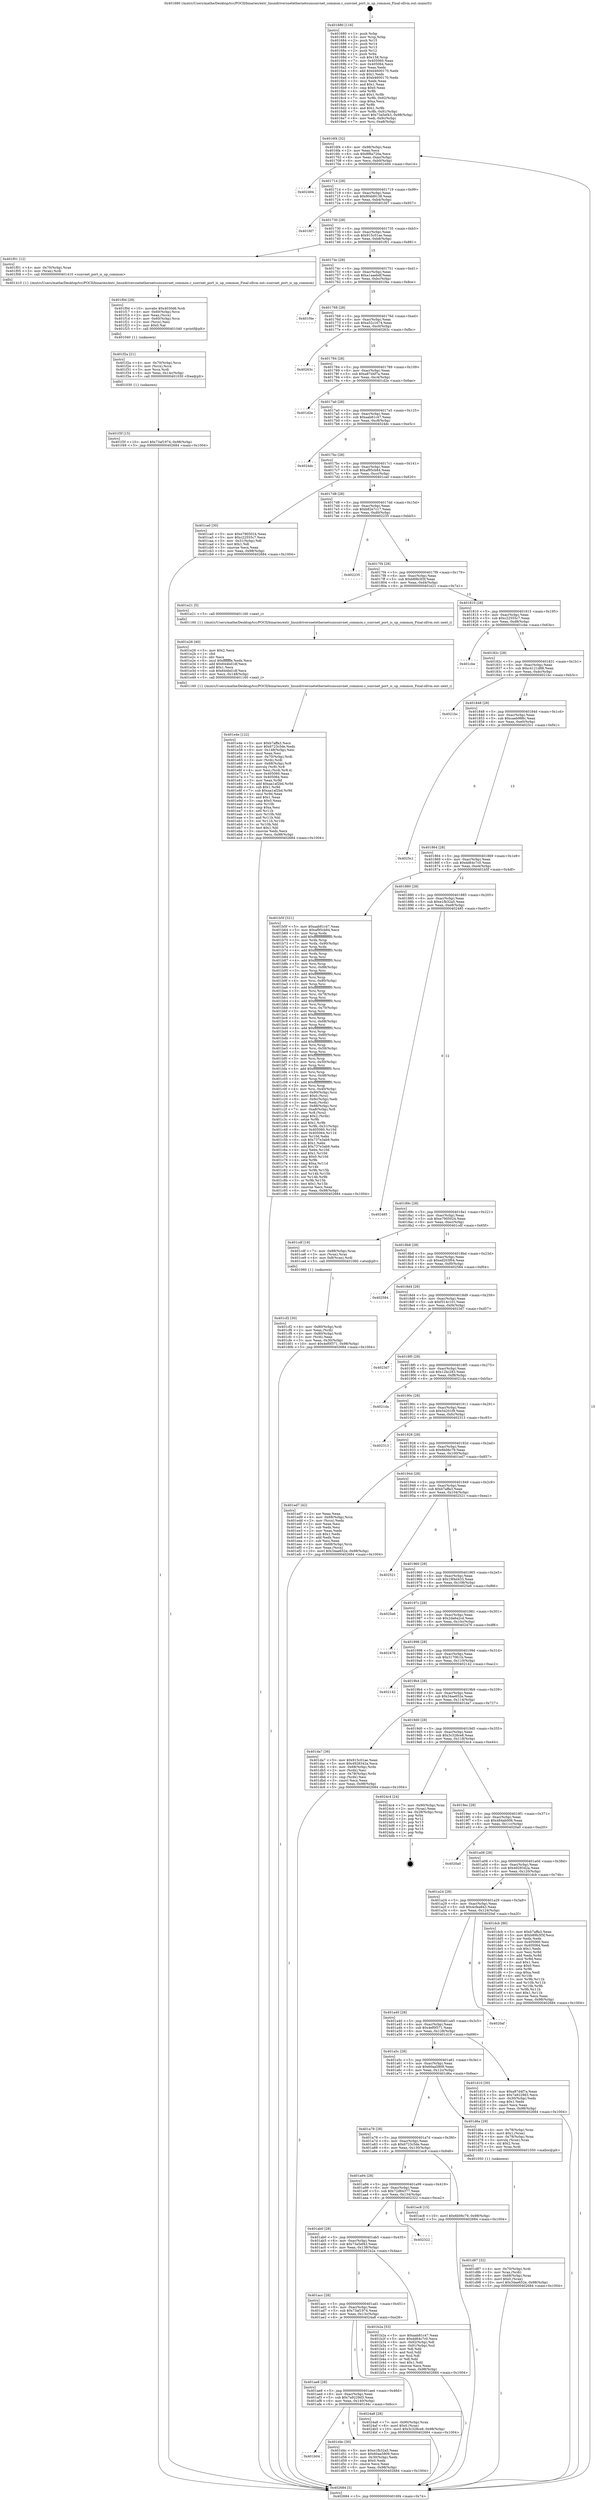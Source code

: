 digraph "0x401680" {
  label = "0x401680 (/mnt/c/Users/mathe/Desktop/tcc/POCII/binaries/extr_linuxdriversnetethernetsunsunvnet_common.c_sunvnet_port_is_up_common_Final-ollvm.out::main(0))"
  labelloc = "t"
  node[shape=record]

  Entry [label="",width=0.3,height=0.3,shape=circle,fillcolor=black,style=filled]
  "0x4016f4" [label="{
     0x4016f4 [32]\l
     | [instrs]\l
     &nbsp;&nbsp;0x4016f4 \<+6\>: mov -0x98(%rbp),%eax\l
     &nbsp;&nbsp;0x4016fa \<+2\>: mov %eax,%ecx\l
     &nbsp;&nbsp;0x4016fc \<+6\>: sub $0x8f6a720a,%ecx\l
     &nbsp;&nbsp;0x401702 \<+6\>: mov %eax,-0xac(%rbp)\l
     &nbsp;&nbsp;0x401708 \<+6\>: mov %ecx,-0xb0(%rbp)\l
     &nbsp;&nbsp;0x40170e \<+6\>: je 0000000000402494 \<main+0xe14\>\l
  }"]
  "0x402494" [label="{
     0x402494\l
  }", style=dashed]
  "0x401714" [label="{
     0x401714 [28]\l
     | [instrs]\l
     &nbsp;&nbsp;0x401714 \<+5\>: jmp 0000000000401719 \<main+0x99\>\l
     &nbsp;&nbsp;0x401719 \<+6\>: mov -0xac(%rbp),%eax\l
     &nbsp;&nbsp;0x40171f \<+5\>: sub $0x90dd9138,%eax\l
     &nbsp;&nbsp;0x401724 \<+6\>: mov %eax,-0xb4(%rbp)\l
     &nbsp;&nbsp;0x40172a \<+6\>: je 0000000000401fd7 \<main+0x957\>\l
  }"]
  Exit [label="",width=0.3,height=0.3,shape=circle,fillcolor=black,style=filled,peripheries=2]
  "0x401fd7" [label="{
     0x401fd7\l
  }", style=dashed]
  "0x401730" [label="{
     0x401730 [28]\l
     | [instrs]\l
     &nbsp;&nbsp;0x401730 \<+5\>: jmp 0000000000401735 \<main+0xb5\>\l
     &nbsp;&nbsp;0x401735 \<+6\>: mov -0xac(%rbp),%eax\l
     &nbsp;&nbsp;0x40173b \<+5\>: sub $0x915c01ae,%eax\l
     &nbsp;&nbsp;0x401740 \<+6\>: mov %eax,-0xb8(%rbp)\l
     &nbsp;&nbsp;0x401746 \<+6\>: je 0000000000401f01 \<main+0x881\>\l
  }"]
  "0x401f3f" [label="{
     0x401f3f [15]\l
     | [instrs]\l
     &nbsp;&nbsp;0x401f3f \<+10\>: movl $0x73af1974,-0x98(%rbp)\l
     &nbsp;&nbsp;0x401f49 \<+5\>: jmp 0000000000402684 \<main+0x1004\>\l
  }"]
  "0x401f01" [label="{
     0x401f01 [12]\l
     | [instrs]\l
     &nbsp;&nbsp;0x401f01 \<+4\>: mov -0x70(%rbp),%rax\l
     &nbsp;&nbsp;0x401f05 \<+3\>: mov (%rax),%rdi\l
     &nbsp;&nbsp;0x401f08 \<+5\>: call 0000000000401410 \<sunvnet_port_is_up_common\>\l
     | [calls]\l
     &nbsp;&nbsp;0x401410 \{1\} (/mnt/c/Users/mathe/Desktop/tcc/POCII/binaries/extr_linuxdriversnetethernetsunsunvnet_common.c_sunvnet_port_is_up_common_Final-ollvm.out::sunvnet_port_is_up_common)\l
  }"]
  "0x40174c" [label="{
     0x40174c [28]\l
     | [instrs]\l
     &nbsp;&nbsp;0x40174c \<+5\>: jmp 0000000000401751 \<main+0xd1\>\l
     &nbsp;&nbsp;0x401751 \<+6\>: mov -0xac(%rbp),%eax\l
     &nbsp;&nbsp;0x401757 \<+5\>: sub $0xa1aaebdf,%eax\l
     &nbsp;&nbsp;0x40175c \<+6\>: mov %eax,-0xbc(%rbp)\l
     &nbsp;&nbsp;0x401762 \<+6\>: je 0000000000401f4e \<main+0x8ce\>\l
  }"]
  "0x401f2a" [label="{
     0x401f2a [21]\l
     | [instrs]\l
     &nbsp;&nbsp;0x401f2a \<+4\>: mov -0x70(%rbp),%rcx\l
     &nbsp;&nbsp;0x401f2e \<+3\>: mov (%rcx),%rcx\l
     &nbsp;&nbsp;0x401f31 \<+3\>: mov %rcx,%rdi\l
     &nbsp;&nbsp;0x401f34 \<+6\>: mov %eax,-0x14c(%rbp)\l
     &nbsp;&nbsp;0x401f3a \<+5\>: call 0000000000401030 \<free@plt\>\l
     | [calls]\l
     &nbsp;&nbsp;0x401030 \{1\} (unknown)\l
  }"]
  "0x401f4e" [label="{
     0x401f4e\l
  }", style=dashed]
  "0x401768" [label="{
     0x401768 [28]\l
     | [instrs]\l
     &nbsp;&nbsp;0x401768 \<+5\>: jmp 000000000040176d \<main+0xed\>\l
     &nbsp;&nbsp;0x40176d \<+6\>: mov -0xac(%rbp),%eax\l
     &nbsp;&nbsp;0x401773 \<+5\>: sub $0xa52c1674,%eax\l
     &nbsp;&nbsp;0x401778 \<+6\>: mov %eax,-0xc0(%rbp)\l
     &nbsp;&nbsp;0x40177e \<+6\>: je 000000000040263c \<main+0xfbc\>\l
  }"]
  "0x401f0d" [label="{
     0x401f0d [29]\l
     | [instrs]\l
     &nbsp;&nbsp;0x401f0d \<+10\>: movabs $0x4030d6,%rdi\l
     &nbsp;&nbsp;0x401f17 \<+4\>: mov -0x60(%rbp),%rcx\l
     &nbsp;&nbsp;0x401f1b \<+2\>: mov %eax,(%rcx)\l
     &nbsp;&nbsp;0x401f1d \<+4\>: mov -0x60(%rbp),%rcx\l
     &nbsp;&nbsp;0x401f21 \<+2\>: mov (%rcx),%esi\l
     &nbsp;&nbsp;0x401f23 \<+2\>: mov $0x0,%al\l
     &nbsp;&nbsp;0x401f25 \<+5\>: call 0000000000401040 \<printf@plt\>\l
     | [calls]\l
     &nbsp;&nbsp;0x401040 \{1\} (unknown)\l
  }"]
  "0x40263c" [label="{
     0x40263c\l
  }", style=dashed]
  "0x401784" [label="{
     0x401784 [28]\l
     | [instrs]\l
     &nbsp;&nbsp;0x401784 \<+5\>: jmp 0000000000401789 \<main+0x109\>\l
     &nbsp;&nbsp;0x401789 \<+6\>: mov -0xac(%rbp),%eax\l
     &nbsp;&nbsp;0x40178f \<+5\>: sub $0xa87d4f7a,%eax\l
     &nbsp;&nbsp;0x401794 \<+6\>: mov %eax,-0xc4(%rbp)\l
     &nbsp;&nbsp;0x40179a \<+6\>: je 0000000000401d2e \<main+0x6ae\>\l
  }"]
  "0x401e4e" [label="{
     0x401e4e [122]\l
     | [instrs]\l
     &nbsp;&nbsp;0x401e4e \<+5\>: mov $0xb7affa3,%ecx\l
     &nbsp;&nbsp;0x401e53 \<+5\>: mov $0x6723c5de,%edx\l
     &nbsp;&nbsp;0x401e58 \<+6\>: mov -0x148(%rbp),%esi\l
     &nbsp;&nbsp;0x401e5e \<+3\>: imul %eax,%esi\l
     &nbsp;&nbsp;0x401e61 \<+4\>: mov -0x70(%rbp),%rdi\l
     &nbsp;&nbsp;0x401e65 \<+3\>: mov (%rdi),%rdi\l
     &nbsp;&nbsp;0x401e68 \<+4\>: mov -0x68(%rbp),%r8\l
     &nbsp;&nbsp;0x401e6c \<+3\>: movslq (%r8),%r8\l
     &nbsp;&nbsp;0x401e6f \<+4\>: mov %esi,(%rdi,%r8,4)\l
     &nbsp;&nbsp;0x401e73 \<+7\>: mov 0x405060,%eax\l
     &nbsp;&nbsp;0x401e7a \<+7\>: mov 0x405064,%esi\l
     &nbsp;&nbsp;0x401e81 \<+3\>: mov %eax,%r9d\l
     &nbsp;&nbsp;0x401e84 \<+7\>: add $0xaa1af2bd,%r9d\l
     &nbsp;&nbsp;0x401e8b \<+4\>: sub $0x1,%r9d\l
     &nbsp;&nbsp;0x401e8f \<+7\>: sub $0xaa1af2bd,%r9d\l
     &nbsp;&nbsp;0x401e96 \<+4\>: imul %r9d,%eax\l
     &nbsp;&nbsp;0x401e9a \<+3\>: and $0x1,%eax\l
     &nbsp;&nbsp;0x401e9d \<+3\>: cmp $0x0,%eax\l
     &nbsp;&nbsp;0x401ea0 \<+4\>: sete %r10b\l
     &nbsp;&nbsp;0x401ea4 \<+3\>: cmp $0xa,%esi\l
     &nbsp;&nbsp;0x401ea7 \<+4\>: setl %r11b\l
     &nbsp;&nbsp;0x401eab \<+3\>: mov %r10b,%bl\l
     &nbsp;&nbsp;0x401eae \<+3\>: and %r11b,%bl\l
     &nbsp;&nbsp;0x401eb1 \<+3\>: xor %r11b,%r10b\l
     &nbsp;&nbsp;0x401eb4 \<+3\>: or %r10b,%bl\l
     &nbsp;&nbsp;0x401eb7 \<+3\>: test $0x1,%bl\l
     &nbsp;&nbsp;0x401eba \<+3\>: cmovne %edx,%ecx\l
     &nbsp;&nbsp;0x401ebd \<+6\>: mov %ecx,-0x98(%rbp)\l
     &nbsp;&nbsp;0x401ec3 \<+5\>: jmp 0000000000402684 \<main+0x1004\>\l
  }"]
  "0x401d2e" [label="{
     0x401d2e\l
  }", style=dashed]
  "0x4017a0" [label="{
     0x4017a0 [28]\l
     | [instrs]\l
     &nbsp;&nbsp;0x4017a0 \<+5\>: jmp 00000000004017a5 \<main+0x125\>\l
     &nbsp;&nbsp;0x4017a5 \<+6\>: mov -0xac(%rbp),%eax\l
     &nbsp;&nbsp;0x4017ab \<+5\>: sub $0xaab81c47,%eax\l
     &nbsp;&nbsp;0x4017b0 \<+6\>: mov %eax,-0xc8(%rbp)\l
     &nbsp;&nbsp;0x4017b6 \<+6\>: je 00000000004024dc \<main+0xe5c\>\l
  }"]
  "0x401e26" [label="{
     0x401e26 [40]\l
     | [instrs]\l
     &nbsp;&nbsp;0x401e26 \<+5\>: mov $0x2,%ecx\l
     &nbsp;&nbsp;0x401e2b \<+1\>: cltd\l
     &nbsp;&nbsp;0x401e2c \<+2\>: idiv %ecx\l
     &nbsp;&nbsp;0x401e2e \<+6\>: imul $0xfffffffe,%edx,%ecx\l
     &nbsp;&nbsp;0x401e34 \<+6\>: add $0x644bd1df,%ecx\l
     &nbsp;&nbsp;0x401e3a \<+3\>: add $0x1,%ecx\l
     &nbsp;&nbsp;0x401e3d \<+6\>: sub $0x644bd1df,%ecx\l
     &nbsp;&nbsp;0x401e43 \<+6\>: mov %ecx,-0x148(%rbp)\l
     &nbsp;&nbsp;0x401e49 \<+5\>: call 0000000000401160 \<next_i\>\l
     | [calls]\l
     &nbsp;&nbsp;0x401160 \{1\} (/mnt/c/Users/mathe/Desktop/tcc/POCII/binaries/extr_linuxdriversnetethernetsunsunvnet_common.c_sunvnet_port_is_up_common_Final-ollvm.out::next_i)\l
  }"]
  "0x4024dc" [label="{
     0x4024dc\l
  }", style=dashed]
  "0x4017bc" [label="{
     0x4017bc [28]\l
     | [instrs]\l
     &nbsp;&nbsp;0x4017bc \<+5\>: jmp 00000000004017c1 \<main+0x141\>\l
     &nbsp;&nbsp;0x4017c1 \<+6\>: mov -0xac(%rbp),%eax\l
     &nbsp;&nbsp;0x4017c7 \<+5\>: sub $0xaf95cb84,%eax\l
     &nbsp;&nbsp;0x4017cc \<+6\>: mov %eax,-0xcc(%rbp)\l
     &nbsp;&nbsp;0x4017d2 \<+6\>: je 0000000000401ca0 \<main+0x620\>\l
  }"]
  "0x401d87" [label="{
     0x401d87 [32]\l
     | [instrs]\l
     &nbsp;&nbsp;0x401d87 \<+4\>: mov -0x70(%rbp),%rdi\l
     &nbsp;&nbsp;0x401d8b \<+3\>: mov %rax,(%rdi)\l
     &nbsp;&nbsp;0x401d8e \<+4\>: mov -0x68(%rbp),%rax\l
     &nbsp;&nbsp;0x401d92 \<+6\>: movl $0x0,(%rax)\l
     &nbsp;&nbsp;0x401d98 \<+10\>: movl $0x34ae652e,-0x98(%rbp)\l
     &nbsp;&nbsp;0x401da2 \<+5\>: jmp 0000000000402684 \<main+0x1004\>\l
  }"]
  "0x401ca0" [label="{
     0x401ca0 [30]\l
     | [instrs]\l
     &nbsp;&nbsp;0x401ca0 \<+5\>: mov $0xe7905024,%eax\l
     &nbsp;&nbsp;0x401ca5 \<+5\>: mov $0xc22555c7,%ecx\l
     &nbsp;&nbsp;0x401caa \<+3\>: mov -0x31(%rbp),%dl\l
     &nbsp;&nbsp;0x401cad \<+3\>: test $0x1,%dl\l
     &nbsp;&nbsp;0x401cb0 \<+3\>: cmovne %ecx,%eax\l
     &nbsp;&nbsp;0x401cb3 \<+6\>: mov %eax,-0x98(%rbp)\l
     &nbsp;&nbsp;0x401cb9 \<+5\>: jmp 0000000000402684 \<main+0x1004\>\l
  }"]
  "0x4017d8" [label="{
     0x4017d8 [28]\l
     | [instrs]\l
     &nbsp;&nbsp;0x4017d8 \<+5\>: jmp 00000000004017dd \<main+0x15d\>\l
     &nbsp;&nbsp;0x4017dd \<+6\>: mov -0xac(%rbp),%eax\l
     &nbsp;&nbsp;0x4017e3 \<+5\>: sub $0xb82e7c17,%eax\l
     &nbsp;&nbsp;0x4017e8 \<+6\>: mov %eax,-0xd0(%rbp)\l
     &nbsp;&nbsp;0x4017ee \<+6\>: je 0000000000402235 \<main+0xbb5\>\l
  }"]
  "0x401b04" [label="{
     0x401b04\l
  }", style=dashed]
  "0x402235" [label="{
     0x402235\l
  }", style=dashed]
  "0x4017f4" [label="{
     0x4017f4 [28]\l
     | [instrs]\l
     &nbsp;&nbsp;0x4017f4 \<+5\>: jmp 00000000004017f9 \<main+0x179\>\l
     &nbsp;&nbsp;0x4017f9 \<+6\>: mov -0xac(%rbp),%eax\l
     &nbsp;&nbsp;0x4017ff \<+5\>: sub $0xb89b3f3f,%eax\l
     &nbsp;&nbsp;0x401804 \<+6\>: mov %eax,-0xd4(%rbp)\l
     &nbsp;&nbsp;0x40180a \<+6\>: je 0000000000401e21 \<main+0x7a1\>\l
  }"]
  "0x401d4c" [label="{
     0x401d4c [30]\l
     | [instrs]\l
     &nbsp;&nbsp;0x401d4c \<+5\>: mov $0xe1fb32a5,%eax\l
     &nbsp;&nbsp;0x401d51 \<+5\>: mov $0x60aa5809,%ecx\l
     &nbsp;&nbsp;0x401d56 \<+3\>: mov -0x30(%rbp),%edx\l
     &nbsp;&nbsp;0x401d59 \<+3\>: cmp $0x0,%edx\l
     &nbsp;&nbsp;0x401d5c \<+3\>: cmove %ecx,%eax\l
     &nbsp;&nbsp;0x401d5f \<+6\>: mov %eax,-0x98(%rbp)\l
     &nbsp;&nbsp;0x401d65 \<+5\>: jmp 0000000000402684 \<main+0x1004\>\l
  }"]
  "0x401e21" [label="{
     0x401e21 [5]\l
     | [instrs]\l
     &nbsp;&nbsp;0x401e21 \<+5\>: call 0000000000401160 \<next_i\>\l
     | [calls]\l
     &nbsp;&nbsp;0x401160 \{1\} (/mnt/c/Users/mathe/Desktop/tcc/POCII/binaries/extr_linuxdriversnetethernetsunsunvnet_common.c_sunvnet_port_is_up_common_Final-ollvm.out::next_i)\l
  }"]
  "0x401810" [label="{
     0x401810 [28]\l
     | [instrs]\l
     &nbsp;&nbsp;0x401810 \<+5\>: jmp 0000000000401815 \<main+0x195\>\l
     &nbsp;&nbsp;0x401815 \<+6\>: mov -0xac(%rbp),%eax\l
     &nbsp;&nbsp;0x40181b \<+5\>: sub $0xc22555c7,%eax\l
     &nbsp;&nbsp;0x401820 \<+6\>: mov %eax,-0xd8(%rbp)\l
     &nbsp;&nbsp;0x401826 \<+6\>: je 0000000000401cbe \<main+0x63e\>\l
  }"]
  "0x401ae8" [label="{
     0x401ae8 [28]\l
     | [instrs]\l
     &nbsp;&nbsp;0x401ae8 \<+5\>: jmp 0000000000401aed \<main+0x46d\>\l
     &nbsp;&nbsp;0x401aed \<+6\>: mov -0xac(%rbp),%eax\l
     &nbsp;&nbsp;0x401af3 \<+5\>: sub $0x7a9229d3,%eax\l
     &nbsp;&nbsp;0x401af8 \<+6\>: mov %eax,-0x140(%rbp)\l
     &nbsp;&nbsp;0x401afe \<+6\>: je 0000000000401d4c \<main+0x6cc\>\l
  }"]
  "0x401cbe" [label="{
     0x401cbe\l
  }", style=dashed]
  "0x40182c" [label="{
     0x40182c [28]\l
     | [instrs]\l
     &nbsp;&nbsp;0x40182c \<+5\>: jmp 0000000000401831 \<main+0x1b1\>\l
     &nbsp;&nbsp;0x401831 \<+6\>: mov -0xac(%rbp),%eax\l
     &nbsp;&nbsp;0x401837 \<+5\>: sub $0xc4121d88,%eax\l
     &nbsp;&nbsp;0x40183c \<+6\>: mov %eax,-0xdc(%rbp)\l
     &nbsp;&nbsp;0x401842 \<+6\>: je 00000000004021bc \<main+0xb3c\>\l
  }"]
  "0x4024a8" [label="{
     0x4024a8 [28]\l
     | [instrs]\l
     &nbsp;&nbsp;0x4024a8 \<+7\>: mov -0x90(%rbp),%rax\l
     &nbsp;&nbsp;0x4024af \<+6\>: movl $0x0,(%rax)\l
     &nbsp;&nbsp;0x4024b5 \<+10\>: movl $0x3c328ce8,-0x98(%rbp)\l
     &nbsp;&nbsp;0x4024bf \<+5\>: jmp 0000000000402684 \<main+0x1004\>\l
  }"]
  "0x4021bc" [label="{
     0x4021bc\l
  }", style=dashed]
  "0x401848" [label="{
     0x401848 [28]\l
     | [instrs]\l
     &nbsp;&nbsp;0x401848 \<+5\>: jmp 000000000040184d \<main+0x1cd\>\l
     &nbsp;&nbsp;0x40184d \<+6\>: mov -0xac(%rbp),%eax\l
     &nbsp;&nbsp;0x401853 \<+5\>: sub $0xcaeb988c,%eax\l
     &nbsp;&nbsp;0x401858 \<+6\>: mov %eax,-0xe0(%rbp)\l
     &nbsp;&nbsp;0x40185e \<+6\>: je 00000000004025c1 \<main+0xf41\>\l
  }"]
  "0x401cf2" [label="{
     0x401cf2 [30]\l
     | [instrs]\l
     &nbsp;&nbsp;0x401cf2 \<+4\>: mov -0x80(%rbp),%rdi\l
     &nbsp;&nbsp;0x401cf6 \<+2\>: mov %eax,(%rdi)\l
     &nbsp;&nbsp;0x401cf8 \<+4\>: mov -0x80(%rbp),%rdi\l
     &nbsp;&nbsp;0x401cfc \<+2\>: mov (%rdi),%eax\l
     &nbsp;&nbsp;0x401cfe \<+3\>: mov %eax,-0x30(%rbp)\l
     &nbsp;&nbsp;0x401d01 \<+10\>: movl $0x4ef0f371,-0x98(%rbp)\l
     &nbsp;&nbsp;0x401d0b \<+5\>: jmp 0000000000402684 \<main+0x1004\>\l
  }"]
  "0x4025c1" [label="{
     0x4025c1\l
  }", style=dashed]
  "0x401864" [label="{
     0x401864 [28]\l
     | [instrs]\l
     &nbsp;&nbsp;0x401864 \<+5\>: jmp 0000000000401869 \<main+0x1e9\>\l
     &nbsp;&nbsp;0x401869 \<+6\>: mov -0xac(%rbp),%eax\l
     &nbsp;&nbsp;0x40186f \<+5\>: sub $0xdd64c7c0,%eax\l
     &nbsp;&nbsp;0x401874 \<+6\>: mov %eax,-0xe4(%rbp)\l
     &nbsp;&nbsp;0x40187a \<+6\>: je 0000000000401b5f \<main+0x4df\>\l
  }"]
  "0x401680" [label="{
     0x401680 [116]\l
     | [instrs]\l
     &nbsp;&nbsp;0x401680 \<+1\>: push %rbp\l
     &nbsp;&nbsp;0x401681 \<+3\>: mov %rsp,%rbp\l
     &nbsp;&nbsp;0x401684 \<+2\>: push %r15\l
     &nbsp;&nbsp;0x401686 \<+2\>: push %r14\l
     &nbsp;&nbsp;0x401688 \<+2\>: push %r13\l
     &nbsp;&nbsp;0x40168a \<+2\>: push %r12\l
     &nbsp;&nbsp;0x40168c \<+1\>: push %rbx\l
     &nbsp;&nbsp;0x40168d \<+7\>: sub $0x158,%rsp\l
     &nbsp;&nbsp;0x401694 \<+7\>: mov 0x405060,%eax\l
     &nbsp;&nbsp;0x40169b \<+7\>: mov 0x405064,%ecx\l
     &nbsp;&nbsp;0x4016a2 \<+2\>: mov %eax,%edx\l
     &nbsp;&nbsp;0x4016a4 \<+6\>: add $0xb4600170,%edx\l
     &nbsp;&nbsp;0x4016aa \<+3\>: sub $0x1,%edx\l
     &nbsp;&nbsp;0x4016ad \<+6\>: sub $0xb4600170,%edx\l
     &nbsp;&nbsp;0x4016b3 \<+3\>: imul %edx,%eax\l
     &nbsp;&nbsp;0x4016b6 \<+3\>: and $0x1,%eax\l
     &nbsp;&nbsp;0x4016b9 \<+3\>: cmp $0x0,%eax\l
     &nbsp;&nbsp;0x4016bc \<+4\>: sete %r8b\l
     &nbsp;&nbsp;0x4016c0 \<+4\>: and $0x1,%r8b\l
     &nbsp;&nbsp;0x4016c4 \<+7\>: mov %r8b,-0x92(%rbp)\l
     &nbsp;&nbsp;0x4016cb \<+3\>: cmp $0xa,%ecx\l
     &nbsp;&nbsp;0x4016ce \<+4\>: setl %r8b\l
     &nbsp;&nbsp;0x4016d2 \<+4\>: and $0x1,%r8b\l
     &nbsp;&nbsp;0x4016d6 \<+7\>: mov %r8b,-0x91(%rbp)\l
     &nbsp;&nbsp;0x4016dd \<+10\>: movl $0x73a5ef43,-0x98(%rbp)\l
     &nbsp;&nbsp;0x4016e7 \<+6\>: mov %edi,-0x9c(%rbp)\l
     &nbsp;&nbsp;0x4016ed \<+7\>: mov %rsi,-0xa8(%rbp)\l
  }"]
  "0x401b5f" [label="{
     0x401b5f [321]\l
     | [instrs]\l
     &nbsp;&nbsp;0x401b5f \<+5\>: mov $0xaab81c47,%eax\l
     &nbsp;&nbsp;0x401b64 \<+5\>: mov $0xaf95cb84,%ecx\l
     &nbsp;&nbsp;0x401b69 \<+3\>: mov %rsp,%rdx\l
     &nbsp;&nbsp;0x401b6c \<+4\>: add $0xfffffffffffffff0,%rdx\l
     &nbsp;&nbsp;0x401b70 \<+3\>: mov %rdx,%rsp\l
     &nbsp;&nbsp;0x401b73 \<+7\>: mov %rdx,-0x90(%rbp)\l
     &nbsp;&nbsp;0x401b7a \<+3\>: mov %rsp,%rdx\l
     &nbsp;&nbsp;0x401b7d \<+4\>: add $0xfffffffffffffff0,%rdx\l
     &nbsp;&nbsp;0x401b81 \<+3\>: mov %rdx,%rsp\l
     &nbsp;&nbsp;0x401b84 \<+3\>: mov %rsp,%rsi\l
     &nbsp;&nbsp;0x401b87 \<+4\>: add $0xfffffffffffffff0,%rsi\l
     &nbsp;&nbsp;0x401b8b \<+3\>: mov %rsi,%rsp\l
     &nbsp;&nbsp;0x401b8e \<+7\>: mov %rsi,-0x88(%rbp)\l
     &nbsp;&nbsp;0x401b95 \<+3\>: mov %rsp,%rsi\l
     &nbsp;&nbsp;0x401b98 \<+4\>: add $0xfffffffffffffff0,%rsi\l
     &nbsp;&nbsp;0x401b9c \<+3\>: mov %rsi,%rsp\l
     &nbsp;&nbsp;0x401b9f \<+4\>: mov %rsi,-0x80(%rbp)\l
     &nbsp;&nbsp;0x401ba3 \<+3\>: mov %rsp,%rsi\l
     &nbsp;&nbsp;0x401ba6 \<+4\>: add $0xfffffffffffffff0,%rsi\l
     &nbsp;&nbsp;0x401baa \<+3\>: mov %rsi,%rsp\l
     &nbsp;&nbsp;0x401bad \<+4\>: mov %rsi,-0x78(%rbp)\l
     &nbsp;&nbsp;0x401bb1 \<+3\>: mov %rsp,%rsi\l
     &nbsp;&nbsp;0x401bb4 \<+4\>: add $0xfffffffffffffff0,%rsi\l
     &nbsp;&nbsp;0x401bb8 \<+3\>: mov %rsi,%rsp\l
     &nbsp;&nbsp;0x401bbb \<+4\>: mov %rsi,-0x70(%rbp)\l
     &nbsp;&nbsp;0x401bbf \<+3\>: mov %rsp,%rsi\l
     &nbsp;&nbsp;0x401bc2 \<+4\>: add $0xfffffffffffffff0,%rsi\l
     &nbsp;&nbsp;0x401bc6 \<+3\>: mov %rsi,%rsp\l
     &nbsp;&nbsp;0x401bc9 \<+4\>: mov %rsi,-0x68(%rbp)\l
     &nbsp;&nbsp;0x401bcd \<+3\>: mov %rsp,%rsi\l
     &nbsp;&nbsp;0x401bd0 \<+4\>: add $0xfffffffffffffff0,%rsi\l
     &nbsp;&nbsp;0x401bd4 \<+3\>: mov %rsi,%rsp\l
     &nbsp;&nbsp;0x401bd7 \<+4\>: mov %rsi,-0x60(%rbp)\l
     &nbsp;&nbsp;0x401bdb \<+3\>: mov %rsp,%rsi\l
     &nbsp;&nbsp;0x401bde \<+4\>: add $0xfffffffffffffff0,%rsi\l
     &nbsp;&nbsp;0x401be2 \<+3\>: mov %rsi,%rsp\l
     &nbsp;&nbsp;0x401be5 \<+4\>: mov %rsi,-0x58(%rbp)\l
     &nbsp;&nbsp;0x401be9 \<+3\>: mov %rsp,%rsi\l
     &nbsp;&nbsp;0x401bec \<+4\>: add $0xfffffffffffffff0,%rsi\l
     &nbsp;&nbsp;0x401bf0 \<+3\>: mov %rsi,%rsp\l
     &nbsp;&nbsp;0x401bf3 \<+4\>: mov %rsi,-0x50(%rbp)\l
     &nbsp;&nbsp;0x401bf7 \<+3\>: mov %rsp,%rsi\l
     &nbsp;&nbsp;0x401bfa \<+4\>: add $0xfffffffffffffff0,%rsi\l
     &nbsp;&nbsp;0x401bfe \<+3\>: mov %rsi,%rsp\l
     &nbsp;&nbsp;0x401c01 \<+4\>: mov %rsi,-0x48(%rbp)\l
     &nbsp;&nbsp;0x401c05 \<+3\>: mov %rsp,%rsi\l
     &nbsp;&nbsp;0x401c08 \<+4\>: add $0xfffffffffffffff0,%rsi\l
     &nbsp;&nbsp;0x401c0c \<+3\>: mov %rsi,%rsp\l
     &nbsp;&nbsp;0x401c0f \<+4\>: mov %rsi,-0x40(%rbp)\l
     &nbsp;&nbsp;0x401c13 \<+7\>: mov -0x90(%rbp),%rsi\l
     &nbsp;&nbsp;0x401c1a \<+6\>: movl $0x0,(%rsi)\l
     &nbsp;&nbsp;0x401c20 \<+6\>: mov -0x9c(%rbp),%edi\l
     &nbsp;&nbsp;0x401c26 \<+2\>: mov %edi,(%rdx)\l
     &nbsp;&nbsp;0x401c28 \<+7\>: mov -0x88(%rbp),%rsi\l
     &nbsp;&nbsp;0x401c2f \<+7\>: mov -0xa8(%rbp),%r8\l
     &nbsp;&nbsp;0x401c36 \<+3\>: mov %r8,(%rsi)\l
     &nbsp;&nbsp;0x401c39 \<+3\>: cmpl $0x2,(%rdx)\l
     &nbsp;&nbsp;0x401c3c \<+4\>: setne %r9b\l
     &nbsp;&nbsp;0x401c40 \<+4\>: and $0x1,%r9b\l
     &nbsp;&nbsp;0x401c44 \<+4\>: mov %r9b,-0x31(%rbp)\l
     &nbsp;&nbsp;0x401c48 \<+8\>: mov 0x405060,%r10d\l
     &nbsp;&nbsp;0x401c50 \<+8\>: mov 0x405064,%r11d\l
     &nbsp;&nbsp;0x401c58 \<+3\>: mov %r10d,%ebx\l
     &nbsp;&nbsp;0x401c5b \<+6\>: sub $0x737e3ab9,%ebx\l
     &nbsp;&nbsp;0x401c61 \<+3\>: sub $0x1,%ebx\l
     &nbsp;&nbsp;0x401c64 \<+6\>: add $0x737e3ab9,%ebx\l
     &nbsp;&nbsp;0x401c6a \<+4\>: imul %ebx,%r10d\l
     &nbsp;&nbsp;0x401c6e \<+4\>: and $0x1,%r10d\l
     &nbsp;&nbsp;0x401c72 \<+4\>: cmp $0x0,%r10d\l
     &nbsp;&nbsp;0x401c76 \<+4\>: sete %r9b\l
     &nbsp;&nbsp;0x401c7a \<+4\>: cmp $0xa,%r11d\l
     &nbsp;&nbsp;0x401c7e \<+4\>: setl %r14b\l
     &nbsp;&nbsp;0x401c82 \<+3\>: mov %r9b,%r15b\l
     &nbsp;&nbsp;0x401c85 \<+3\>: and %r14b,%r15b\l
     &nbsp;&nbsp;0x401c88 \<+3\>: xor %r14b,%r9b\l
     &nbsp;&nbsp;0x401c8b \<+3\>: or %r9b,%r15b\l
     &nbsp;&nbsp;0x401c8e \<+4\>: test $0x1,%r15b\l
     &nbsp;&nbsp;0x401c92 \<+3\>: cmovne %ecx,%eax\l
     &nbsp;&nbsp;0x401c95 \<+6\>: mov %eax,-0x98(%rbp)\l
     &nbsp;&nbsp;0x401c9b \<+5\>: jmp 0000000000402684 \<main+0x1004\>\l
  }"]
  "0x401880" [label="{
     0x401880 [28]\l
     | [instrs]\l
     &nbsp;&nbsp;0x401880 \<+5\>: jmp 0000000000401885 \<main+0x205\>\l
     &nbsp;&nbsp;0x401885 \<+6\>: mov -0xac(%rbp),%eax\l
     &nbsp;&nbsp;0x40188b \<+5\>: sub $0xe1fb32a5,%eax\l
     &nbsp;&nbsp;0x401890 \<+6\>: mov %eax,-0xe8(%rbp)\l
     &nbsp;&nbsp;0x401896 \<+6\>: je 0000000000402485 \<main+0xe05\>\l
  }"]
  "0x402684" [label="{
     0x402684 [5]\l
     | [instrs]\l
     &nbsp;&nbsp;0x402684 \<+5\>: jmp 00000000004016f4 \<main+0x74\>\l
  }"]
  "0x402485" [label="{
     0x402485\l
  }", style=dashed]
  "0x40189c" [label="{
     0x40189c [28]\l
     | [instrs]\l
     &nbsp;&nbsp;0x40189c \<+5\>: jmp 00000000004018a1 \<main+0x221\>\l
     &nbsp;&nbsp;0x4018a1 \<+6\>: mov -0xac(%rbp),%eax\l
     &nbsp;&nbsp;0x4018a7 \<+5\>: sub $0xe7905024,%eax\l
     &nbsp;&nbsp;0x4018ac \<+6\>: mov %eax,-0xec(%rbp)\l
     &nbsp;&nbsp;0x4018b2 \<+6\>: je 0000000000401cdf \<main+0x65f\>\l
  }"]
  "0x401acc" [label="{
     0x401acc [28]\l
     | [instrs]\l
     &nbsp;&nbsp;0x401acc \<+5\>: jmp 0000000000401ad1 \<main+0x451\>\l
     &nbsp;&nbsp;0x401ad1 \<+6\>: mov -0xac(%rbp),%eax\l
     &nbsp;&nbsp;0x401ad7 \<+5\>: sub $0x73af1974,%eax\l
     &nbsp;&nbsp;0x401adc \<+6\>: mov %eax,-0x13c(%rbp)\l
     &nbsp;&nbsp;0x401ae2 \<+6\>: je 00000000004024a8 \<main+0xe28\>\l
  }"]
  "0x401cdf" [label="{
     0x401cdf [19]\l
     | [instrs]\l
     &nbsp;&nbsp;0x401cdf \<+7\>: mov -0x88(%rbp),%rax\l
     &nbsp;&nbsp;0x401ce6 \<+3\>: mov (%rax),%rax\l
     &nbsp;&nbsp;0x401ce9 \<+4\>: mov 0x8(%rax),%rdi\l
     &nbsp;&nbsp;0x401ced \<+5\>: call 0000000000401060 \<atoi@plt\>\l
     | [calls]\l
     &nbsp;&nbsp;0x401060 \{1\} (unknown)\l
  }"]
  "0x4018b8" [label="{
     0x4018b8 [28]\l
     | [instrs]\l
     &nbsp;&nbsp;0x4018b8 \<+5\>: jmp 00000000004018bd \<main+0x23d\>\l
     &nbsp;&nbsp;0x4018bd \<+6\>: mov -0xac(%rbp),%eax\l
     &nbsp;&nbsp;0x4018c3 \<+5\>: sub $0xed203f04,%eax\l
     &nbsp;&nbsp;0x4018c8 \<+6\>: mov %eax,-0xf0(%rbp)\l
     &nbsp;&nbsp;0x4018ce \<+6\>: je 0000000000402584 \<main+0xf04\>\l
  }"]
  "0x401b2a" [label="{
     0x401b2a [53]\l
     | [instrs]\l
     &nbsp;&nbsp;0x401b2a \<+5\>: mov $0xaab81c47,%eax\l
     &nbsp;&nbsp;0x401b2f \<+5\>: mov $0xdd64c7c0,%ecx\l
     &nbsp;&nbsp;0x401b34 \<+6\>: mov -0x92(%rbp),%dl\l
     &nbsp;&nbsp;0x401b3a \<+7\>: mov -0x91(%rbp),%sil\l
     &nbsp;&nbsp;0x401b41 \<+3\>: mov %dl,%dil\l
     &nbsp;&nbsp;0x401b44 \<+3\>: and %sil,%dil\l
     &nbsp;&nbsp;0x401b47 \<+3\>: xor %sil,%dl\l
     &nbsp;&nbsp;0x401b4a \<+3\>: or %dl,%dil\l
     &nbsp;&nbsp;0x401b4d \<+4\>: test $0x1,%dil\l
     &nbsp;&nbsp;0x401b51 \<+3\>: cmovne %ecx,%eax\l
     &nbsp;&nbsp;0x401b54 \<+6\>: mov %eax,-0x98(%rbp)\l
     &nbsp;&nbsp;0x401b5a \<+5\>: jmp 0000000000402684 \<main+0x1004\>\l
  }"]
  "0x402584" [label="{
     0x402584\l
  }", style=dashed]
  "0x4018d4" [label="{
     0x4018d4 [28]\l
     | [instrs]\l
     &nbsp;&nbsp;0x4018d4 \<+5\>: jmp 00000000004018d9 \<main+0x259\>\l
     &nbsp;&nbsp;0x4018d9 \<+6\>: mov -0xac(%rbp),%eax\l
     &nbsp;&nbsp;0x4018df \<+5\>: sub $0xf314c101,%eax\l
     &nbsp;&nbsp;0x4018e4 \<+6\>: mov %eax,-0xf4(%rbp)\l
     &nbsp;&nbsp;0x4018ea \<+6\>: je 00000000004023d7 \<main+0xd57\>\l
  }"]
  "0x401ab0" [label="{
     0x401ab0 [28]\l
     | [instrs]\l
     &nbsp;&nbsp;0x401ab0 \<+5\>: jmp 0000000000401ab5 \<main+0x435\>\l
     &nbsp;&nbsp;0x401ab5 \<+6\>: mov -0xac(%rbp),%eax\l
     &nbsp;&nbsp;0x401abb \<+5\>: sub $0x73a5ef43,%eax\l
     &nbsp;&nbsp;0x401ac0 \<+6\>: mov %eax,-0x138(%rbp)\l
     &nbsp;&nbsp;0x401ac6 \<+6\>: je 0000000000401b2a \<main+0x4aa\>\l
  }"]
  "0x4023d7" [label="{
     0x4023d7\l
  }", style=dashed]
  "0x4018f0" [label="{
     0x4018f0 [28]\l
     | [instrs]\l
     &nbsp;&nbsp;0x4018f0 \<+5\>: jmp 00000000004018f5 \<main+0x275\>\l
     &nbsp;&nbsp;0x4018f5 \<+6\>: mov -0xac(%rbp),%eax\l
     &nbsp;&nbsp;0x4018fb \<+5\>: sub $0x12bc283,%eax\l
     &nbsp;&nbsp;0x401900 \<+6\>: mov %eax,-0xf8(%rbp)\l
     &nbsp;&nbsp;0x401906 \<+6\>: je 00000000004021da \<main+0xb5a\>\l
  }"]
  "0x402322" [label="{
     0x402322\l
  }", style=dashed]
  "0x4021da" [label="{
     0x4021da\l
  }", style=dashed]
  "0x40190c" [label="{
     0x40190c [28]\l
     | [instrs]\l
     &nbsp;&nbsp;0x40190c \<+5\>: jmp 0000000000401911 \<main+0x291\>\l
     &nbsp;&nbsp;0x401911 \<+6\>: mov -0xac(%rbp),%eax\l
     &nbsp;&nbsp;0x401917 \<+5\>: sub $0x54201f9,%eax\l
     &nbsp;&nbsp;0x40191c \<+6\>: mov %eax,-0xfc(%rbp)\l
     &nbsp;&nbsp;0x401922 \<+6\>: je 0000000000402313 \<main+0xc93\>\l
  }"]
  "0x401a94" [label="{
     0x401a94 [28]\l
     | [instrs]\l
     &nbsp;&nbsp;0x401a94 \<+5\>: jmp 0000000000401a99 \<main+0x419\>\l
     &nbsp;&nbsp;0x401a99 \<+6\>: mov -0xac(%rbp),%eax\l
     &nbsp;&nbsp;0x401a9f \<+5\>: sub $0x72d84377,%eax\l
     &nbsp;&nbsp;0x401aa4 \<+6\>: mov %eax,-0x134(%rbp)\l
     &nbsp;&nbsp;0x401aaa \<+6\>: je 0000000000402322 \<main+0xca2\>\l
  }"]
  "0x402313" [label="{
     0x402313\l
  }", style=dashed]
  "0x401928" [label="{
     0x401928 [28]\l
     | [instrs]\l
     &nbsp;&nbsp;0x401928 \<+5\>: jmp 000000000040192d \<main+0x2ad\>\l
     &nbsp;&nbsp;0x40192d \<+6\>: mov -0xac(%rbp),%eax\l
     &nbsp;&nbsp;0x401933 \<+5\>: sub $0x6b06c79,%eax\l
     &nbsp;&nbsp;0x401938 \<+6\>: mov %eax,-0x100(%rbp)\l
     &nbsp;&nbsp;0x40193e \<+6\>: je 0000000000401ed7 \<main+0x857\>\l
  }"]
  "0x401ec8" [label="{
     0x401ec8 [15]\l
     | [instrs]\l
     &nbsp;&nbsp;0x401ec8 \<+10\>: movl $0x6b06c79,-0x98(%rbp)\l
     &nbsp;&nbsp;0x401ed2 \<+5\>: jmp 0000000000402684 \<main+0x1004\>\l
  }"]
  "0x401ed7" [label="{
     0x401ed7 [42]\l
     | [instrs]\l
     &nbsp;&nbsp;0x401ed7 \<+2\>: xor %eax,%eax\l
     &nbsp;&nbsp;0x401ed9 \<+4\>: mov -0x68(%rbp),%rcx\l
     &nbsp;&nbsp;0x401edd \<+2\>: mov (%rcx),%edx\l
     &nbsp;&nbsp;0x401edf \<+2\>: mov %eax,%esi\l
     &nbsp;&nbsp;0x401ee1 \<+2\>: sub %edx,%esi\l
     &nbsp;&nbsp;0x401ee3 \<+2\>: mov %eax,%edx\l
     &nbsp;&nbsp;0x401ee5 \<+3\>: sub $0x1,%edx\l
     &nbsp;&nbsp;0x401ee8 \<+2\>: add %edx,%esi\l
     &nbsp;&nbsp;0x401eea \<+2\>: sub %esi,%eax\l
     &nbsp;&nbsp;0x401eec \<+4\>: mov -0x68(%rbp),%rcx\l
     &nbsp;&nbsp;0x401ef0 \<+2\>: mov %eax,(%rcx)\l
     &nbsp;&nbsp;0x401ef2 \<+10\>: movl $0x34ae652e,-0x98(%rbp)\l
     &nbsp;&nbsp;0x401efc \<+5\>: jmp 0000000000402684 \<main+0x1004\>\l
  }"]
  "0x401944" [label="{
     0x401944 [28]\l
     | [instrs]\l
     &nbsp;&nbsp;0x401944 \<+5\>: jmp 0000000000401949 \<main+0x2c9\>\l
     &nbsp;&nbsp;0x401949 \<+6\>: mov -0xac(%rbp),%eax\l
     &nbsp;&nbsp;0x40194f \<+5\>: sub $0xb7affa3,%eax\l
     &nbsp;&nbsp;0x401954 \<+6\>: mov %eax,-0x104(%rbp)\l
     &nbsp;&nbsp;0x40195a \<+6\>: je 0000000000402521 \<main+0xea1\>\l
  }"]
  "0x401a78" [label="{
     0x401a78 [28]\l
     | [instrs]\l
     &nbsp;&nbsp;0x401a78 \<+5\>: jmp 0000000000401a7d \<main+0x3fd\>\l
     &nbsp;&nbsp;0x401a7d \<+6\>: mov -0xac(%rbp),%eax\l
     &nbsp;&nbsp;0x401a83 \<+5\>: sub $0x6723c5de,%eax\l
     &nbsp;&nbsp;0x401a88 \<+6\>: mov %eax,-0x130(%rbp)\l
     &nbsp;&nbsp;0x401a8e \<+6\>: je 0000000000401ec8 \<main+0x848\>\l
  }"]
  "0x402521" [label="{
     0x402521\l
  }", style=dashed]
  "0x401960" [label="{
     0x401960 [28]\l
     | [instrs]\l
     &nbsp;&nbsp;0x401960 \<+5\>: jmp 0000000000401965 \<main+0x2e5\>\l
     &nbsp;&nbsp;0x401965 \<+6\>: mov -0xac(%rbp),%eax\l
     &nbsp;&nbsp;0x40196b \<+5\>: sub $0x19f4d433,%eax\l
     &nbsp;&nbsp;0x401970 \<+6\>: mov %eax,-0x108(%rbp)\l
     &nbsp;&nbsp;0x401976 \<+6\>: je 00000000004025e6 \<main+0xf66\>\l
  }"]
  "0x401d6a" [label="{
     0x401d6a [29]\l
     | [instrs]\l
     &nbsp;&nbsp;0x401d6a \<+4\>: mov -0x78(%rbp),%rax\l
     &nbsp;&nbsp;0x401d6e \<+6\>: movl $0x1,(%rax)\l
     &nbsp;&nbsp;0x401d74 \<+4\>: mov -0x78(%rbp),%rax\l
     &nbsp;&nbsp;0x401d78 \<+3\>: movslq (%rax),%rax\l
     &nbsp;&nbsp;0x401d7b \<+4\>: shl $0x2,%rax\l
     &nbsp;&nbsp;0x401d7f \<+3\>: mov %rax,%rdi\l
     &nbsp;&nbsp;0x401d82 \<+5\>: call 0000000000401050 \<malloc@plt\>\l
     | [calls]\l
     &nbsp;&nbsp;0x401050 \{1\} (unknown)\l
  }"]
  "0x4025e6" [label="{
     0x4025e6\l
  }", style=dashed]
  "0x40197c" [label="{
     0x40197c [28]\l
     | [instrs]\l
     &nbsp;&nbsp;0x40197c \<+5\>: jmp 0000000000401981 \<main+0x301\>\l
     &nbsp;&nbsp;0x401981 \<+6\>: mov -0xac(%rbp),%eax\l
     &nbsp;&nbsp;0x401987 \<+5\>: sub $0x2da6a2cd,%eax\l
     &nbsp;&nbsp;0x40198c \<+6\>: mov %eax,-0x10c(%rbp)\l
     &nbsp;&nbsp;0x401992 \<+6\>: je 0000000000402476 \<main+0xdf6\>\l
  }"]
  "0x401a5c" [label="{
     0x401a5c [28]\l
     | [instrs]\l
     &nbsp;&nbsp;0x401a5c \<+5\>: jmp 0000000000401a61 \<main+0x3e1\>\l
     &nbsp;&nbsp;0x401a61 \<+6\>: mov -0xac(%rbp),%eax\l
     &nbsp;&nbsp;0x401a67 \<+5\>: sub $0x60aa5809,%eax\l
     &nbsp;&nbsp;0x401a6c \<+6\>: mov %eax,-0x12c(%rbp)\l
     &nbsp;&nbsp;0x401a72 \<+6\>: je 0000000000401d6a \<main+0x6ea\>\l
  }"]
  "0x402476" [label="{
     0x402476\l
  }", style=dashed]
  "0x401998" [label="{
     0x401998 [28]\l
     | [instrs]\l
     &nbsp;&nbsp;0x401998 \<+5\>: jmp 000000000040199d \<main+0x31d\>\l
     &nbsp;&nbsp;0x40199d \<+6\>: mov -0xac(%rbp),%eax\l
     &nbsp;&nbsp;0x4019a3 \<+5\>: sub $0x3170fc1b,%eax\l
     &nbsp;&nbsp;0x4019a8 \<+6\>: mov %eax,-0x110(%rbp)\l
     &nbsp;&nbsp;0x4019ae \<+6\>: je 0000000000402142 \<main+0xac2\>\l
  }"]
  "0x401d10" [label="{
     0x401d10 [30]\l
     | [instrs]\l
     &nbsp;&nbsp;0x401d10 \<+5\>: mov $0xa87d4f7a,%eax\l
     &nbsp;&nbsp;0x401d15 \<+5\>: mov $0x7a9229d3,%ecx\l
     &nbsp;&nbsp;0x401d1a \<+3\>: mov -0x30(%rbp),%edx\l
     &nbsp;&nbsp;0x401d1d \<+3\>: cmp $0x1,%edx\l
     &nbsp;&nbsp;0x401d20 \<+3\>: cmovl %ecx,%eax\l
     &nbsp;&nbsp;0x401d23 \<+6\>: mov %eax,-0x98(%rbp)\l
     &nbsp;&nbsp;0x401d29 \<+5\>: jmp 0000000000402684 \<main+0x1004\>\l
  }"]
  "0x402142" [label="{
     0x402142\l
  }", style=dashed]
  "0x4019b4" [label="{
     0x4019b4 [28]\l
     | [instrs]\l
     &nbsp;&nbsp;0x4019b4 \<+5\>: jmp 00000000004019b9 \<main+0x339\>\l
     &nbsp;&nbsp;0x4019b9 \<+6\>: mov -0xac(%rbp),%eax\l
     &nbsp;&nbsp;0x4019bf \<+5\>: sub $0x34ae652e,%eax\l
     &nbsp;&nbsp;0x4019c4 \<+6\>: mov %eax,-0x114(%rbp)\l
     &nbsp;&nbsp;0x4019ca \<+6\>: je 0000000000401da7 \<main+0x727\>\l
  }"]
  "0x401a40" [label="{
     0x401a40 [28]\l
     | [instrs]\l
     &nbsp;&nbsp;0x401a40 \<+5\>: jmp 0000000000401a45 \<main+0x3c5\>\l
     &nbsp;&nbsp;0x401a45 \<+6\>: mov -0xac(%rbp),%eax\l
     &nbsp;&nbsp;0x401a4b \<+5\>: sub $0x4ef0f371,%eax\l
     &nbsp;&nbsp;0x401a50 \<+6\>: mov %eax,-0x128(%rbp)\l
     &nbsp;&nbsp;0x401a56 \<+6\>: je 0000000000401d10 \<main+0x690\>\l
  }"]
  "0x401da7" [label="{
     0x401da7 [36]\l
     | [instrs]\l
     &nbsp;&nbsp;0x401da7 \<+5\>: mov $0x915c01ae,%eax\l
     &nbsp;&nbsp;0x401dac \<+5\>: mov $0x4928342a,%ecx\l
     &nbsp;&nbsp;0x401db1 \<+4\>: mov -0x68(%rbp),%rdx\l
     &nbsp;&nbsp;0x401db5 \<+2\>: mov (%rdx),%esi\l
     &nbsp;&nbsp;0x401db7 \<+4\>: mov -0x78(%rbp),%rdx\l
     &nbsp;&nbsp;0x401dbb \<+2\>: cmp (%rdx),%esi\l
     &nbsp;&nbsp;0x401dbd \<+3\>: cmovl %ecx,%eax\l
     &nbsp;&nbsp;0x401dc0 \<+6\>: mov %eax,-0x98(%rbp)\l
     &nbsp;&nbsp;0x401dc6 \<+5\>: jmp 0000000000402684 \<main+0x1004\>\l
  }"]
  "0x4019d0" [label="{
     0x4019d0 [28]\l
     | [instrs]\l
     &nbsp;&nbsp;0x4019d0 \<+5\>: jmp 00000000004019d5 \<main+0x355\>\l
     &nbsp;&nbsp;0x4019d5 \<+6\>: mov -0xac(%rbp),%eax\l
     &nbsp;&nbsp;0x4019db \<+5\>: sub $0x3c328ce8,%eax\l
     &nbsp;&nbsp;0x4019e0 \<+6\>: mov %eax,-0x118(%rbp)\l
     &nbsp;&nbsp;0x4019e6 \<+6\>: je 00000000004024c4 \<main+0xe44\>\l
  }"]
  "0x4020af" [label="{
     0x4020af\l
  }", style=dashed]
  "0x4024c4" [label="{
     0x4024c4 [24]\l
     | [instrs]\l
     &nbsp;&nbsp;0x4024c4 \<+7\>: mov -0x90(%rbp),%rax\l
     &nbsp;&nbsp;0x4024cb \<+2\>: mov (%rax),%eax\l
     &nbsp;&nbsp;0x4024cd \<+4\>: lea -0x28(%rbp),%rsp\l
     &nbsp;&nbsp;0x4024d1 \<+1\>: pop %rbx\l
     &nbsp;&nbsp;0x4024d2 \<+2\>: pop %r12\l
     &nbsp;&nbsp;0x4024d4 \<+2\>: pop %r13\l
     &nbsp;&nbsp;0x4024d6 \<+2\>: pop %r14\l
     &nbsp;&nbsp;0x4024d8 \<+2\>: pop %r15\l
     &nbsp;&nbsp;0x4024da \<+1\>: pop %rbp\l
     &nbsp;&nbsp;0x4024db \<+1\>: ret\l
  }"]
  "0x4019ec" [label="{
     0x4019ec [28]\l
     | [instrs]\l
     &nbsp;&nbsp;0x4019ec \<+5\>: jmp 00000000004019f1 \<main+0x371\>\l
     &nbsp;&nbsp;0x4019f1 \<+6\>: mov -0xac(%rbp),%eax\l
     &nbsp;&nbsp;0x4019f7 \<+5\>: sub $0x484ab006,%eax\l
     &nbsp;&nbsp;0x4019fc \<+6\>: mov %eax,-0x11c(%rbp)\l
     &nbsp;&nbsp;0x401a02 \<+6\>: je 00000000004020a0 \<main+0xa20\>\l
  }"]
  "0x401a24" [label="{
     0x401a24 [28]\l
     | [instrs]\l
     &nbsp;&nbsp;0x401a24 \<+5\>: jmp 0000000000401a29 \<main+0x3a9\>\l
     &nbsp;&nbsp;0x401a29 \<+6\>: mov -0xac(%rbp),%eax\l
     &nbsp;&nbsp;0x401a2f \<+5\>: sub $0x4cfea843,%eax\l
     &nbsp;&nbsp;0x401a34 \<+6\>: mov %eax,-0x124(%rbp)\l
     &nbsp;&nbsp;0x401a3a \<+6\>: je 00000000004020af \<main+0xa2f\>\l
  }"]
  "0x4020a0" [label="{
     0x4020a0\l
  }", style=dashed]
  "0x401a08" [label="{
     0x401a08 [28]\l
     | [instrs]\l
     &nbsp;&nbsp;0x401a08 \<+5\>: jmp 0000000000401a0d \<main+0x38d\>\l
     &nbsp;&nbsp;0x401a0d \<+6\>: mov -0xac(%rbp),%eax\l
     &nbsp;&nbsp;0x401a13 \<+5\>: sub $0x4928342a,%eax\l
     &nbsp;&nbsp;0x401a18 \<+6\>: mov %eax,-0x120(%rbp)\l
     &nbsp;&nbsp;0x401a1e \<+6\>: je 0000000000401dcb \<main+0x74b\>\l
  }"]
  "0x401dcb" [label="{
     0x401dcb [86]\l
     | [instrs]\l
     &nbsp;&nbsp;0x401dcb \<+5\>: mov $0xb7affa3,%eax\l
     &nbsp;&nbsp;0x401dd0 \<+5\>: mov $0xb89b3f3f,%ecx\l
     &nbsp;&nbsp;0x401dd5 \<+2\>: xor %edx,%edx\l
     &nbsp;&nbsp;0x401dd7 \<+7\>: mov 0x405060,%esi\l
     &nbsp;&nbsp;0x401dde \<+7\>: mov 0x405064,%edi\l
     &nbsp;&nbsp;0x401de5 \<+3\>: sub $0x1,%edx\l
     &nbsp;&nbsp;0x401de8 \<+3\>: mov %esi,%r8d\l
     &nbsp;&nbsp;0x401deb \<+3\>: add %edx,%r8d\l
     &nbsp;&nbsp;0x401dee \<+4\>: imul %r8d,%esi\l
     &nbsp;&nbsp;0x401df2 \<+3\>: and $0x1,%esi\l
     &nbsp;&nbsp;0x401df5 \<+3\>: cmp $0x0,%esi\l
     &nbsp;&nbsp;0x401df8 \<+4\>: sete %r9b\l
     &nbsp;&nbsp;0x401dfc \<+3\>: cmp $0xa,%edi\l
     &nbsp;&nbsp;0x401dff \<+4\>: setl %r10b\l
     &nbsp;&nbsp;0x401e03 \<+3\>: mov %r9b,%r11b\l
     &nbsp;&nbsp;0x401e06 \<+3\>: and %r10b,%r11b\l
     &nbsp;&nbsp;0x401e09 \<+3\>: xor %r10b,%r9b\l
     &nbsp;&nbsp;0x401e0c \<+3\>: or %r9b,%r11b\l
     &nbsp;&nbsp;0x401e0f \<+4\>: test $0x1,%r11b\l
     &nbsp;&nbsp;0x401e13 \<+3\>: cmovne %ecx,%eax\l
     &nbsp;&nbsp;0x401e16 \<+6\>: mov %eax,-0x98(%rbp)\l
     &nbsp;&nbsp;0x401e1c \<+5\>: jmp 0000000000402684 \<main+0x1004\>\l
  }"]
  Entry -> "0x401680" [label=" 1"]
  "0x4016f4" -> "0x402494" [label=" 0"]
  "0x4016f4" -> "0x401714" [label=" 16"]
  "0x4024c4" -> Exit [label=" 1"]
  "0x401714" -> "0x401fd7" [label=" 0"]
  "0x401714" -> "0x401730" [label=" 16"]
  "0x4024a8" -> "0x402684" [label=" 1"]
  "0x401730" -> "0x401f01" [label=" 1"]
  "0x401730" -> "0x40174c" [label=" 15"]
  "0x401f3f" -> "0x402684" [label=" 1"]
  "0x40174c" -> "0x401f4e" [label=" 0"]
  "0x40174c" -> "0x401768" [label=" 15"]
  "0x401f2a" -> "0x401f3f" [label=" 1"]
  "0x401768" -> "0x40263c" [label=" 0"]
  "0x401768" -> "0x401784" [label=" 15"]
  "0x401f0d" -> "0x401f2a" [label=" 1"]
  "0x401784" -> "0x401d2e" [label=" 0"]
  "0x401784" -> "0x4017a0" [label=" 15"]
  "0x401f01" -> "0x401f0d" [label=" 1"]
  "0x4017a0" -> "0x4024dc" [label=" 0"]
  "0x4017a0" -> "0x4017bc" [label=" 15"]
  "0x401ed7" -> "0x402684" [label=" 1"]
  "0x4017bc" -> "0x401ca0" [label=" 1"]
  "0x4017bc" -> "0x4017d8" [label=" 14"]
  "0x401ec8" -> "0x402684" [label=" 1"]
  "0x4017d8" -> "0x402235" [label=" 0"]
  "0x4017d8" -> "0x4017f4" [label=" 14"]
  "0x401e4e" -> "0x402684" [label=" 1"]
  "0x4017f4" -> "0x401e21" [label=" 1"]
  "0x4017f4" -> "0x401810" [label=" 13"]
  "0x401e26" -> "0x401e4e" [label=" 1"]
  "0x401810" -> "0x401cbe" [label=" 0"]
  "0x401810" -> "0x40182c" [label=" 13"]
  "0x401dcb" -> "0x402684" [label=" 1"]
  "0x40182c" -> "0x4021bc" [label=" 0"]
  "0x40182c" -> "0x401848" [label=" 13"]
  "0x401da7" -> "0x402684" [label=" 2"]
  "0x401848" -> "0x4025c1" [label=" 0"]
  "0x401848" -> "0x401864" [label=" 13"]
  "0x401d6a" -> "0x401d87" [label=" 1"]
  "0x401864" -> "0x401b5f" [label=" 1"]
  "0x401864" -> "0x401880" [label=" 12"]
  "0x401ae8" -> "0x401b04" [label=" 0"]
  "0x401880" -> "0x402485" [label=" 0"]
  "0x401880" -> "0x40189c" [label=" 12"]
  "0x401ae8" -> "0x401d4c" [label=" 1"]
  "0x40189c" -> "0x401cdf" [label=" 1"]
  "0x40189c" -> "0x4018b8" [label=" 11"]
  "0x401e21" -> "0x401e26" [label=" 1"]
  "0x4018b8" -> "0x402584" [label=" 0"]
  "0x4018b8" -> "0x4018d4" [label=" 11"]
  "0x401acc" -> "0x401ae8" [label=" 1"]
  "0x4018d4" -> "0x4023d7" [label=" 0"]
  "0x4018d4" -> "0x4018f0" [label=" 11"]
  "0x401d87" -> "0x402684" [label=" 1"]
  "0x4018f0" -> "0x4021da" [label=" 0"]
  "0x4018f0" -> "0x40190c" [label=" 11"]
  "0x401d10" -> "0x402684" [label=" 1"]
  "0x40190c" -> "0x402313" [label=" 0"]
  "0x40190c" -> "0x401928" [label=" 11"]
  "0x401cdf" -> "0x401cf2" [label=" 1"]
  "0x401928" -> "0x401ed7" [label=" 1"]
  "0x401928" -> "0x401944" [label=" 10"]
  "0x401ca0" -> "0x402684" [label=" 1"]
  "0x401944" -> "0x402521" [label=" 0"]
  "0x401944" -> "0x401960" [label=" 10"]
  "0x401d4c" -> "0x402684" [label=" 1"]
  "0x401960" -> "0x4025e6" [label=" 0"]
  "0x401960" -> "0x40197c" [label=" 10"]
  "0x402684" -> "0x4016f4" [label=" 15"]
  "0x40197c" -> "0x402476" [label=" 0"]
  "0x40197c" -> "0x401998" [label=" 10"]
  "0x401b2a" -> "0x402684" [label=" 1"]
  "0x401998" -> "0x402142" [label=" 0"]
  "0x401998" -> "0x4019b4" [label=" 10"]
  "0x401ab0" -> "0x401acc" [label=" 2"]
  "0x4019b4" -> "0x401da7" [label=" 2"]
  "0x4019b4" -> "0x4019d0" [label=" 8"]
  "0x401acc" -> "0x4024a8" [label=" 1"]
  "0x4019d0" -> "0x4024c4" [label=" 1"]
  "0x4019d0" -> "0x4019ec" [label=" 7"]
  "0x401a94" -> "0x401ab0" [label=" 3"]
  "0x4019ec" -> "0x4020a0" [label=" 0"]
  "0x4019ec" -> "0x401a08" [label=" 7"]
  "0x401cf2" -> "0x402684" [label=" 1"]
  "0x401a08" -> "0x401dcb" [label=" 1"]
  "0x401a08" -> "0x401a24" [label=" 6"]
  "0x401a94" -> "0x402322" [label=" 0"]
  "0x401a24" -> "0x4020af" [label=" 0"]
  "0x401a24" -> "0x401a40" [label=" 6"]
  "0x401ab0" -> "0x401b2a" [label=" 1"]
  "0x401a40" -> "0x401d10" [label=" 1"]
  "0x401a40" -> "0x401a5c" [label=" 5"]
  "0x401680" -> "0x4016f4" [label=" 1"]
  "0x401a5c" -> "0x401d6a" [label=" 1"]
  "0x401a5c" -> "0x401a78" [label=" 4"]
  "0x401b5f" -> "0x402684" [label=" 1"]
  "0x401a78" -> "0x401ec8" [label=" 1"]
  "0x401a78" -> "0x401a94" [label=" 3"]
}
